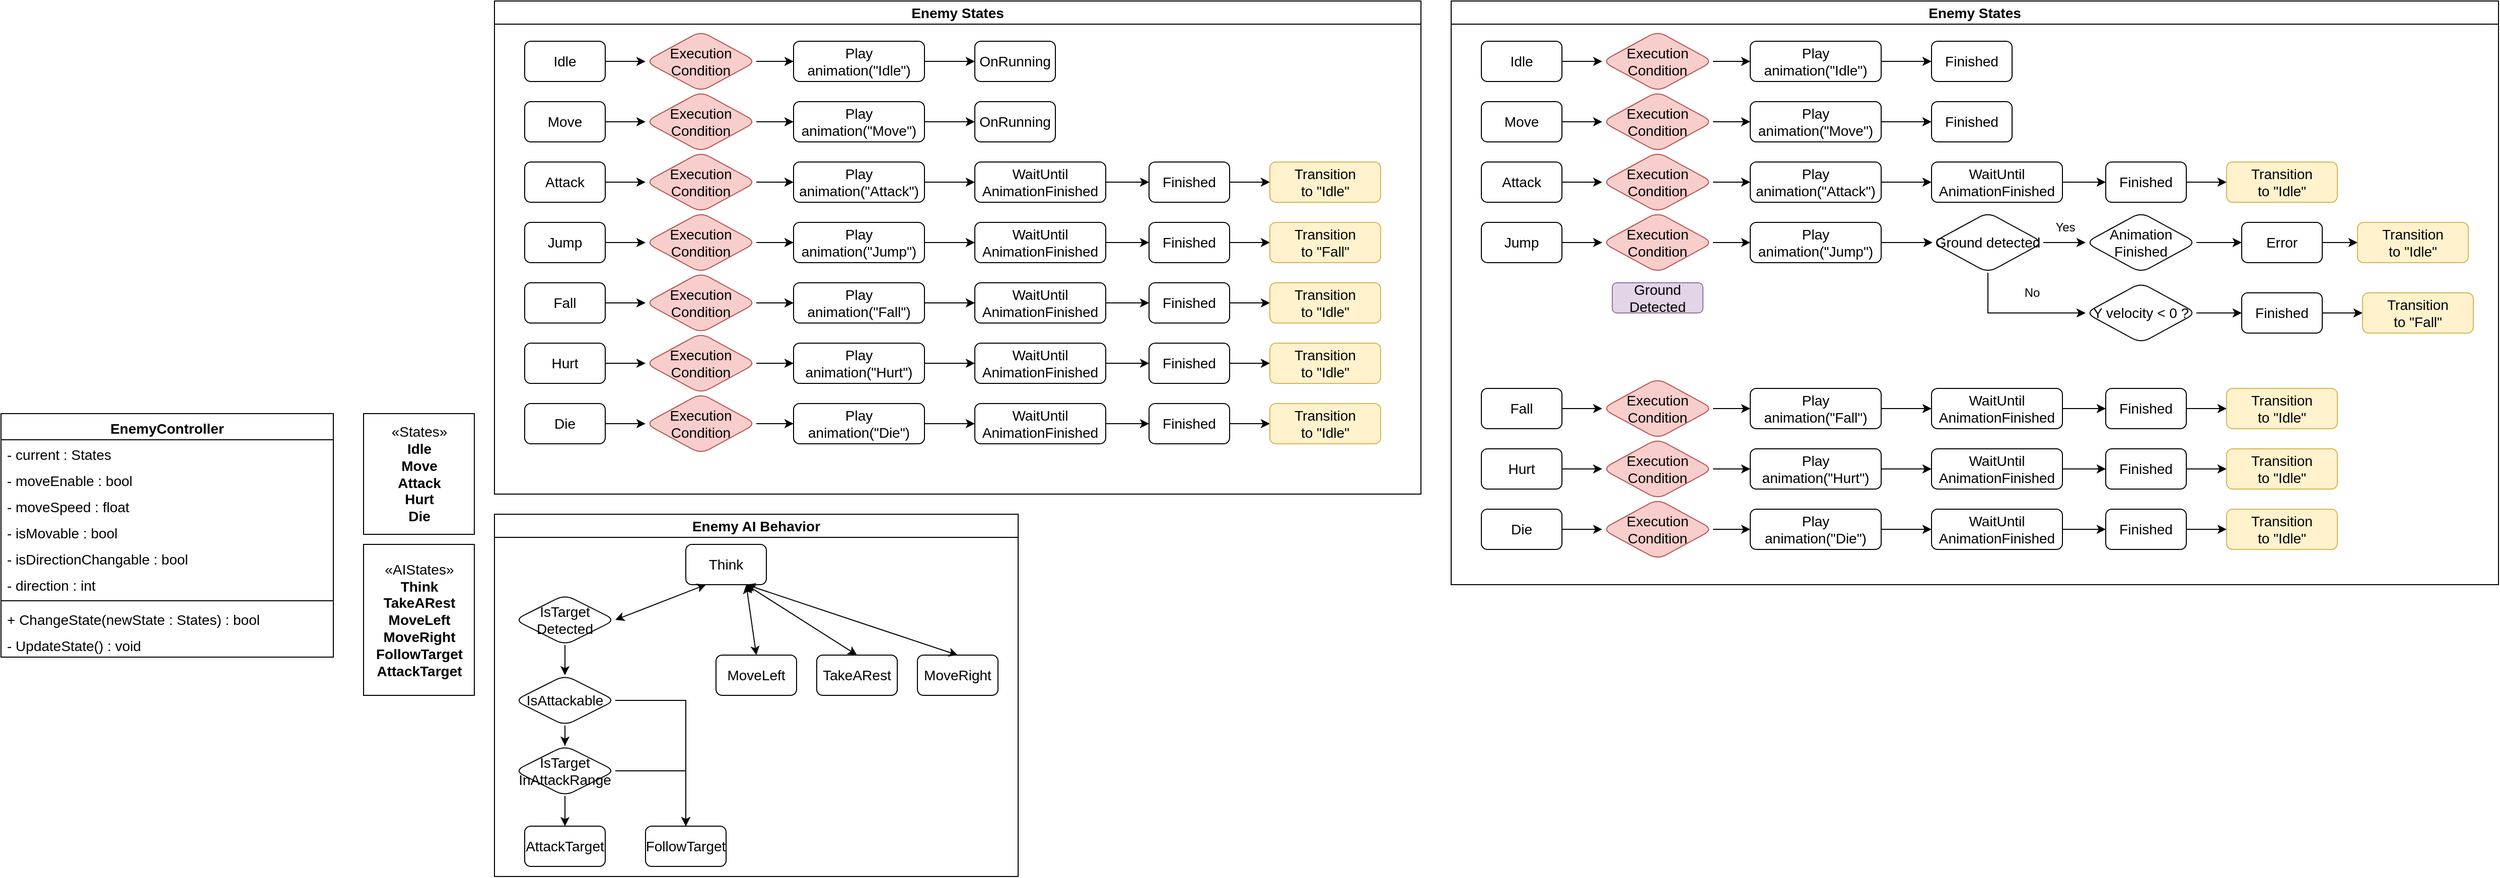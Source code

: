 <mxfile version="20.5.3" type="device"><diagram id="C5RBs43oDa-KdzZeNtuy" name="Page-1"><mxGraphModel dx="944" dy="1695" grid="1" gridSize="10" guides="1" tooltips="1" connect="1" arrows="1" fold="1" page="1" pageScale="1" pageWidth="827" pageHeight="1169" math="0" shadow="0"><root><mxCell id="WIyWlLk6GJQsqaUBKTNV-0"/><mxCell id="WIyWlLk6GJQsqaUBKTNV-1" parent="WIyWlLk6GJQsqaUBKTNV-0"/><mxCell id="wquMKtTBARpG2TPTERIB-0" value="EnemyController" style="swimlane;fontStyle=1;align=center;verticalAlign=top;childLayout=stackLayout;horizontal=1;startSize=26;horizontalStack=0;resizeParent=1;resizeParentMax=0;resizeLast=0;collapsible=1;marginBottom=0;fontSize=14;" parent="WIyWlLk6GJQsqaUBKTNV-1" vertex="1"><mxGeometry x="40" y="40" width="330" height="242" as="geometry"/></mxCell><mxCell id="wquMKtTBARpG2TPTERIB-1" value="- current : States" style="text;strokeColor=none;fillColor=none;align=left;verticalAlign=top;spacingLeft=4;spacingRight=4;overflow=hidden;rotatable=0;points=[[0,0.5],[1,0.5]];portConstraint=eastwest;fontSize=14;" parent="wquMKtTBARpG2TPTERIB-0" vertex="1"><mxGeometry y="26" width="330" height="26" as="geometry"/></mxCell><mxCell id="wquMKtTBARpG2TPTERIB-5" value="- moveEnable : bool" style="text;strokeColor=none;fillColor=none;align=left;verticalAlign=top;spacingLeft=4;spacingRight=4;overflow=hidden;rotatable=0;points=[[0,0.5],[1,0.5]];portConstraint=eastwest;fontSize=14;" parent="wquMKtTBARpG2TPTERIB-0" vertex="1"><mxGeometry y="52" width="330" height="26" as="geometry"/></mxCell><mxCell id="wquMKtTBARpG2TPTERIB-6" value="- moveSpeed : float" style="text;strokeColor=none;fillColor=none;align=left;verticalAlign=top;spacingLeft=4;spacingRight=4;overflow=hidden;rotatable=0;points=[[0,0.5],[1,0.5]];portConstraint=eastwest;fontSize=14;" parent="wquMKtTBARpG2TPTERIB-0" vertex="1"><mxGeometry y="78" width="330" height="26" as="geometry"/></mxCell><mxCell id="wquMKtTBARpG2TPTERIB-7" value="- isMovable : bool" style="text;strokeColor=none;fillColor=none;align=left;verticalAlign=top;spacingLeft=4;spacingRight=4;overflow=hidden;rotatable=0;points=[[0,0.5],[1,0.5]];portConstraint=eastwest;fontSize=14;" parent="wquMKtTBARpG2TPTERIB-0" vertex="1"><mxGeometry y="104" width="330" height="26" as="geometry"/></mxCell><mxCell id="wquMKtTBARpG2TPTERIB-8" value="- isDirectionChangable : bool" style="text;strokeColor=none;fillColor=none;align=left;verticalAlign=top;spacingLeft=4;spacingRight=4;overflow=hidden;rotatable=0;points=[[0,0.5],[1,0.5]];portConstraint=eastwest;fontSize=14;" parent="wquMKtTBARpG2TPTERIB-0" vertex="1"><mxGeometry y="130" width="330" height="26" as="geometry"/></mxCell><mxCell id="wquMKtTBARpG2TPTERIB-9" value="- direction : int" style="text;strokeColor=none;fillColor=none;align=left;verticalAlign=top;spacingLeft=4;spacingRight=4;overflow=hidden;rotatable=0;points=[[0,0.5],[1,0.5]];portConstraint=eastwest;fontSize=14;" parent="wquMKtTBARpG2TPTERIB-0" vertex="1"><mxGeometry y="156" width="330" height="26" as="geometry"/></mxCell><mxCell id="wquMKtTBARpG2TPTERIB-2" value="" style="line;strokeWidth=1;fillColor=none;align=left;verticalAlign=middle;spacingTop=-1;spacingLeft=3;spacingRight=3;rotatable=0;labelPosition=right;points=[];portConstraint=eastwest;strokeColor=inherit;fontSize=14;" parent="wquMKtTBARpG2TPTERIB-0" vertex="1"><mxGeometry y="182" width="330" height="8" as="geometry"/></mxCell><mxCell id="j9X4U-6pzWJNfHTz-5kG-0" value="+ ChangeState(newState : States) : bool" style="text;strokeColor=none;fillColor=none;align=left;verticalAlign=top;spacingLeft=4;spacingRight=4;overflow=hidden;rotatable=0;points=[[0,0.5],[1,0.5]];portConstraint=eastwest;fontSize=14;" vertex="1" parent="wquMKtTBARpG2TPTERIB-0"><mxGeometry y="190" width="330" height="26" as="geometry"/></mxCell><mxCell id="wquMKtTBARpG2TPTERIB-3" value="- UpdateState() : void" style="text;strokeColor=none;fillColor=none;align=left;verticalAlign=top;spacingLeft=4;spacingRight=4;overflow=hidden;rotatable=0;points=[[0,0.5],[1,0.5]];portConstraint=eastwest;fontSize=14;" parent="wquMKtTBARpG2TPTERIB-0" vertex="1"><mxGeometry y="216" width="330" height="26" as="geometry"/></mxCell><mxCell id="wquMKtTBARpG2TPTERIB-4" value="«States»&lt;br&gt;&lt;b&gt;Idle&lt;br&gt;Move&lt;br&gt;Attack&lt;br&gt;Hurt&lt;br&gt;Die&lt;br&gt;&lt;/b&gt;" style="html=1;fontSize=14;" parent="WIyWlLk6GJQsqaUBKTNV-1" vertex="1"><mxGeometry x="400" y="40" width="110" height="120" as="geometry"/></mxCell><mxCell id="wquMKtTBARpG2TPTERIB-10" value="«AIStates»&lt;br&gt;&lt;b&gt;Think&lt;br&gt;TakeARest&lt;br&gt;MoveLeft&lt;br&gt;MoveRight&lt;br&gt;FollowTarget&lt;br&gt;AttackTarget&lt;br&gt;&lt;/b&gt;" style="html=1;fontSize=14;" parent="WIyWlLk6GJQsqaUBKTNV-1" vertex="1"><mxGeometry x="400" y="170" width="110" height="150" as="geometry"/></mxCell><mxCell id="wquMKtTBARpG2TPTERIB-11" value="Think" style="rounded=1;whiteSpace=wrap;html=1;fontSize=14;" parent="WIyWlLk6GJQsqaUBKTNV-1" vertex="1"><mxGeometry x="720" y="170" width="80" height="40" as="geometry"/></mxCell><mxCell id="wquMKtTBARpG2TPTERIB-13" value="TakeARest" style="rounded=1;whiteSpace=wrap;html=1;fontSize=14;" parent="WIyWlLk6GJQsqaUBKTNV-1" vertex="1"><mxGeometry x="850" y="280" width="80" height="40" as="geometry"/></mxCell><mxCell id="wquMKtTBARpG2TPTERIB-16" value="MoveLeft" style="rounded=1;whiteSpace=wrap;html=1;fontSize=14;" parent="WIyWlLk6GJQsqaUBKTNV-1" vertex="1"><mxGeometry x="750" y="280" width="80" height="40" as="geometry"/></mxCell><mxCell id="wquMKtTBARpG2TPTERIB-17" value="MoveRight" style="rounded=1;whiteSpace=wrap;html=1;fontSize=14;" parent="WIyWlLk6GJQsqaUBKTNV-1" vertex="1"><mxGeometry x="950" y="280" width="80" height="40" as="geometry"/></mxCell><mxCell id="wquMKtTBARpG2TPTERIB-18" value="" style="endArrow=classic;html=1;rounded=0;fontSize=14;entryX=0.5;entryY=0;entryDx=0;entryDy=0;exitX=0.75;exitY=1;exitDx=0;exitDy=0;startArrow=classic;startFill=1;" parent="WIyWlLk6GJQsqaUBKTNV-1" source="wquMKtTBARpG2TPTERIB-11" target="wquMKtTBARpG2TPTERIB-16" edge="1"><mxGeometry width="50" height="50" relative="1" as="geometry"><mxPoint x="540" y="310" as="sourcePoint"/><mxPoint x="590" y="260" as="targetPoint"/></mxGeometry></mxCell><mxCell id="wquMKtTBARpG2TPTERIB-20" value="" style="endArrow=classic;html=1;rounded=0;fontSize=14;entryX=0.5;entryY=0;entryDx=0;entryDy=0;exitX=0.75;exitY=1;exitDx=0;exitDy=0;startArrow=classic;startFill=1;" parent="WIyWlLk6GJQsqaUBKTNV-1" source="wquMKtTBARpG2TPTERIB-11" target="wquMKtTBARpG2TPTERIB-13" edge="1"><mxGeometry width="50" height="50" relative="1" as="geometry"><mxPoint x="750" y="220" as="sourcePoint"/><mxPoint x="670" y="260" as="targetPoint"/></mxGeometry></mxCell><mxCell id="wquMKtTBARpG2TPTERIB-21" value="" style="endArrow=classic;html=1;rounded=0;fontSize=14;entryX=0.5;entryY=0;entryDx=0;entryDy=0;exitX=0.75;exitY=1;exitDx=0;exitDy=0;startArrow=classic;startFill=1;" parent="WIyWlLk6GJQsqaUBKTNV-1" source="wquMKtTBARpG2TPTERIB-11" target="wquMKtTBARpG2TPTERIB-17" edge="1"><mxGeometry width="50" height="50" relative="1" as="geometry"><mxPoint x="770" y="220" as="sourcePoint"/><mxPoint x="770" y="260" as="targetPoint"/></mxGeometry></mxCell><mxCell id="wquMKtTBARpG2TPTERIB-22" value="FollowTarget" style="rounded=1;whiteSpace=wrap;html=1;fontSize=14;" parent="WIyWlLk6GJQsqaUBKTNV-1" vertex="1"><mxGeometry x="680" y="450" width="80" height="40" as="geometry"/></mxCell><mxCell id="wquMKtTBARpG2TPTERIB-38" style="edgeStyle=orthogonalEdgeStyle;rounded=0;orthogonalLoop=1;jettySize=auto;html=1;entryX=0.5;entryY=0;entryDx=0;entryDy=0;fontSize=14;startArrow=none;startFill=0;" parent="WIyWlLk6GJQsqaUBKTNV-1" source="wquMKtTBARpG2TPTERIB-29" target="wquMKtTBARpG2TPTERIB-33" edge="1"><mxGeometry relative="1" as="geometry"/></mxCell><mxCell id="wquMKtTBARpG2TPTERIB-32" value="" style="endArrow=classic;html=1;rounded=0;fontSize=14;exitX=0.25;exitY=1;exitDx=0;exitDy=0;startArrow=classic;startFill=1;entryX=1;entryY=0.5;entryDx=0;entryDy=0;" parent="WIyWlLk6GJQsqaUBKTNV-1" source="wquMKtTBARpG2TPTERIB-11" target="j9X4U-6pzWJNfHTz-5kG-5" edge="1"><mxGeometry width="50" height="50" relative="1" as="geometry"><mxPoint x="780" y="280" as="sourcePoint"/><mxPoint x="680" y="230" as="targetPoint"/></mxGeometry></mxCell><mxCell id="wquMKtTBARpG2TPTERIB-35" value="" style="edgeStyle=orthogonalEdgeStyle;rounded=0;orthogonalLoop=1;jettySize=auto;html=1;fontSize=14;startArrow=none;startFill=0;" parent="WIyWlLk6GJQsqaUBKTNV-1" source="wquMKtTBARpG2TPTERIB-33" target="wquMKtTBARpG2TPTERIB-34" edge="1"><mxGeometry relative="1" as="geometry"/></mxCell><mxCell id="wquMKtTBARpG2TPTERIB-42" style="edgeStyle=orthogonalEdgeStyle;rounded=0;orthogonalLoop=1;jettySize=auto;html=1;entryX=0.5;entryY=0;entryDx=0;entryDy=0;fontSize=14;startArrow=none;startFill=0;" parent="WIyWlLk6GJQsqaUBKTNV-1" source="wquMKtTBARpG2TPTERIB-33" target="wquMKtTBARpG2TPTERIB-22" edge="1"><mxGeometry relative="1" as="geometry"><mxPoint x="670" y="395.0" as="targetPoint"/><Array as="points"><mxPoint x="720" y="395"/></Array></mxGeometry></mxCell><mxCell id="wquMKtTBARpG2TPTERIB-33" value="IsTarget&lt;br&gt;InAttackRange" style="rhombus;whiteSpace=wrap;html=1;fontSize=14;rounded=1;" parent="WIyWlLk6GJQsqaUBKTNV-1" vertex="1"><mxGeometry x="550" y="370" width="100" height="50" as="geometry"/></mxCell><mxCell id="wquMKtTBARpG2TPTERIB-34" value="AttackTarget" style="rounded=1;whiteSpace=wrap;html=1;fontSize=14;" parent="WIyWlLk6GJQsqaUBKTNV-1" vertex="1"><mxGeometry x="560" y="450" width="80" height="40" as="geometry"/></mxCell><mxCell id="wquMKtTBARpG2TPTERIB-43" value="Enemy AI Behavior" style="swimlane;whiteSpace=wrap;html=1;fontSize=14;" parent="WIyWlLk6GJQsqaUBKTNV-1" vertex="1"><mxGeometry x="530" y="140" width="520" height="360" as="geometry"/></mxCell><mxCell id="j9X4U-6pzWJNfHTz-5kG-6" style="edgeStyle=orthogonalEdgeStyle;rounded=0;orthogonalLoop=1;jettySize=auto;html=1;entryX=0.5;entryY=0;entryDx=0;entryDy=0;" edge="1" parent="wquMKtTBARpG2TPTERIB-43" source="j9X4U-6pzWJNfHTz-5kG-5" target="wquMKtTBARpG2TPTERIB-29"><mxGeometry relative="1" as="geometry"/></mxCell><mxCell id="j9X4U-6pzWJNfHTz-5kG-5" value="IsTarget&lt;br&gt;Detected" style="rhombus;whiteSpace=wrap;html=1;fontSize=14;rounded=1;" vertex="1" parent="wquMKtTBARpG2TPTERIB-43"><mxGeometry x="20" y="80" width="100" height="50" as="geometry"/></mxCell><mxCell id="wquMKtTBARpG2TPTERIB-29" value="IsAttackable" style="rhombus;whiteSpace=wrap;html=1;fontSize=14;rounded=1;" parent="wquMKtTBARpG2TPTERIB-43" vertex="1"><mxGeometry x="20" y="160" width="100" height="50" as="geometry"/></mxCell><mxCell id="wquMKtTBARpG2TPTERIB-45" value="Enemy States" style="swimlane;whiteSpace=wrap;html=1;fontSize=14;" parent="WIyWlLk6GJQsqaUBKTNV-1" vertex="1"><mxGeometry x="530" y="-370" width="920" height="490" as="geometry"/></mxCell><mxCell id="wquMKtTBARpG2TPTERIB-76" style="edgeStyle=orthogonalEdgeStyle;rounded=0;orthogonalLoop=1;jettySize=auto;html=1;entryX=0;entryY=0.5;entryDx=0;entryDy=0;fontSize=14;startArrow=none;startFill=0;" parent="wquMKtTBARpG2TPTERIB-45" source="wquMKtTBARpG2TPTERIB-46" target="wquMKtTBARpG2TPTERIB-74" edge="1"><mxGeometry relative="1" as="geometry"/></mxCell><mxCell id="wquMKtTBARpG2TPTERIB-46" value="Idle" style="rounded=1;whiteSpace=wrap;html=1;fontSize=14;" parent="wquMKtTBARpG2TPTERIB-45" vertex="1"><mxGeometry x="30" y="40" width="80" height="40" as="geometry"/></mxCell><mxCell id="wquMKtTBARpG2TPTERIB-52" style="edgeStyle=orthogonalEdgeStyle;rounded=0;orthogonalLoop=1;jettySize=auto;html=1;entryX=0;entryY=0.5;entryDx=0;entryDy=0;fontSize=14;startArrow=none;startFill=0;" parent="wquMKtTBARpG2TPTERIB-45" source="wquMKtTBARpG2TPTERIB-49" target="wquMKtTBARpG2TPTERIB-51" edge="1"><mxGeometry relative="1" as="geometry"/></mxCell><mxCell id="wquMKtTBARpG2TPTERIB-49" value="Play animation(&quot;Idle&quot;)" style="rounded=1;whiteSpace=wrap;html=1;fontSize=14;" parent="wquMKtTBARpG2TPTERIB-45" vertex="1"><mxGeometry x="297" y="40" width="130" height="40" as="geometry"/></mxCell><mxCell id="wquMKtTBARpG2TPTERIB-51" value="OnRunning" style="rounded=1;whiteSpace=wrap;html=1;fontSize=14;" parent="wquMKtTBARpG2TPTERIB-45" vertex="1"><mxGeometry x="477" y="40" width="80" height="40" as="geometry"/></mxCell><mxCell id="wquMKtTBARpG2TPTERIB-77" style="edgeStyle=orthogonalEdgeStyle;rounded=0;orthogonalLoop=1;jettySize=auto;html=1;entryX=0;entryY=0.5;entryDx=0;entryDy=0;fontSize=14;startArrow=none;startFill=0;" parent="wquMKtTBARpG2TPTERIB-45" source="wquMKtTBARpG2TPTERIB-53" target="wquMKtTBARpG2TPTERIB-75" edge="1"><mxGeometry relative="1" as="geometry"/></mxCell><mxCell id="wquMKtTBARpG2TPTERIB-53" value="Move" style="rounded=1;whiteSpace=wrap;html=1;fontSize=14;" parent="wquMKtTBARpG2TPTERIB-45" vertex="1"><mxGeometry x="30" y="100" width="80" height="40" as="geometry"/></mxCell><mxCell id="wquMKtTBARpG2TPTERIB-57" style="edgeStyle=orthogonalEdgeStyle;rounded=0;orthogonalLoop=1;jettySize=auto;html=1;entryX=0;entryY=0.5;entryDx=0;entryDy=0;fontSize=14;startArrow=none;startFill=0;" parent="wquMKtTBARpG2TPTERIB-45" source="wquMKtTBARpG2TPTERIB-54" target="wquMKtTBARpG2TPTERIB-55" edge="1"><mxGeometry relative="1" as="geometry"/></mxCell><mxCell id="wquMKtTBARpG2TPTERIB-54" value="Play animation(&quot;Move&quot;)" style="rounded=1;whiteSpace=wrap;html=1;fontSize=14;" parent="wquMKtTBARpG2TPTERIB-45" vertex="1"><mxGeometry x="297" y="100" width="130" height="40" as="geometry"/></mxCell><mxCell id="wquMKtTBARpG2TPTERIB-55" value="OnRunning" style="rounded=1;whiteSpace=wrap;html=1;fontSize=14;" parent="wquMKtTBARpG2TPTERIB-45" vertex="1"><mxGeometry x="477" y="100" width="80" height="40" as="geometry"/></mxCell><mxCell id="wquMKtTBARpG2TPTERIB-72" value="" style="edgeStyle=orthogonalEdgeStyle;rounded=0;orthogonalLoop=1;jettySize=auto;html=1;fontSize=14;startArrow=none;startFill=0;" parent="wquMKtTBARpG2TPTERIB-45" source="wquMKtTBARpG2TPTERIB-58" target="wquMKtTBARpG2TPTERIB-71" edge="1"><mxGeometry relative="1" as="geometry"/></mxCell><mxCell id="wquMKtTBARpG2TPTERIB-58" value="Attack" style="rounded=1;whiteSpace=wrap;html=1;fontSize=14;" parent="wquMKtTBARpG2TPTERIB-45" vertex="1"><mxGeometry x="30" y="160" width="80" height="40" as="geometry"/></mxCell><mxCell id="wquMKtTBARpG2TPTERIB-63" style="edgeStyle=orthogonalEdgeStyle;rounded=0;orthogonalLoop=1;jettySize=auto;html=1;entryX=0;entryY=0.5;entryDx=0;entryDy=0;fontSize=14;startArrow=none;startFill=0;" parent="wquMKtTBARpG2TPTERIB-45" source="wquMKtTBARpG2TPTERIB-59" target="wquMKtTBARpG2TPTERIB-62" edge="1"><mxGeometry relative="1" as="geometry"/></mxCell><mxCell id="wquMKtTBARpG2TPTERIB-59" value="Play animation(&quot;Attack&quot;)" style="rounded=1;whiteSpace=wrap;html=1;fontSize=14;" parent="wquMKtTBARpG2TPTERIB-45" vertex="1"><mxGeometry x="297" y="160" width="130" height="40" as="geometry"/></mxCell><mxCell id="wquMKtTBARpG2TPTERIB-66" style="edgeStyle=orthogonalEdgeStyle;rounded=0;orthogonalLoop=1;jettySize=auto;html=1;entryX=0;entryY=0.5;entryDx=0;entryDy=0;fontSize=14;startArrow=none;startFill=0;" parent="wquMKtTBARpG2TPTERIB-45" source="wquMKtTBARpG2TPTERIB-62" target="wquMKtTBARpG2TPTERIB-65" edge="1"><mxGeometry relative="1" as="geometry"/></mxCell><mxCell id="wquMKtTBARpG2TPTERIB-62" value="WaitUntil&lt;br&gt;AnimationFinished" style="rounded=1;whiteSpace=wrap;html=1;fontSize=14;" parent="wquMKtTBARpG2TPTERIB-45" vertex="1"><mxGeometry x="477" y="160" width="130" height="40" as="geometry"/></mxCell><mxCell id="wquMKtTBARpG2TPTERIB-68" style="edgeStyle=orthogonalEdgeStyle;rounded=0;orthogonalLoop=1;jettySize=auto;html=1;entryX=0;entryY=0.5;entryDx=0;entryDy=0;fontSize=14;startArrow=none;startFill=0;" parent="wquMKtTBARpG2TPTERIB-45" source="wquMKtTBARpG2TPTERIB-65" target="wquMKtTBARpG2TPTERIB-67" edge="1"><mxGeometry relative="1" as="geometry"/></mxCell><mxCell id="wquMKtTBARpG2TPTERIB-65" value="Finished" style="rounded=1;whiteSpace=wrap;html=1;fontSize=14;" parent="wquMKtTBARpG2TPTERIB-45" vertex="1"><mxGeometry x="650" y="160" width="80" height="40" as="geometry"/></mxCell><mxCell id="wquMKtTBARpG2TPTERIB-67" value="Transition&lt;br&gt;to &quot;Idle&quot;" style="rounded=1;whiteSpace=wrap;html=1;fontSize=14;fillColor=#fff2cc;strokeColor=#d6b656;" parent="wquMKtTBARpG2TPTERIB-45" vertex="1"><mxGeometry x="770" y="160" width="110" height="40" as="geometry"/></mxCell><mxCell id="wquMKtTBARpG2TPTERIB-73" style="edgeStyle=orthogonalEdgeStyle;rounded=0;orthogonalLoop=1;jettySize=auto;html=1;entryX=0;entryY=0.5;entryDx=0;entryDy=0;fontSize=14;startArrow=none;startFill=0;" parent="wquMKtTBARpG2TPTERIB-45" source="wquMKtTBARpG2TPTERIB-71" target="wquMKtTBARpG2TPTERIB-59" edge="1"><mxGeometry relative="1" as="geometry"/></mxCell><mxCell id="wquMKtTBARpG2TPTERIB-71" value="Execution&lt;br&gt;Condition" style="rhombus;whiteSpace=wrap;html=1;fontSize=14;rounded=1;fillColor=#f8cecc;strokeColor=#b85450;" parent="wquMKtTBARpG2TPTERIB-45" vertex="1"><mxGeometry x="150" y="150" width="110" height="60" as="geometry"/></mxCell><mxCell id="wquMKtTBARpG2TPTERIB-78" style="edgeStyle=orthogonalEdgeStyle;rounded=0;orthogonalLoop=1;jettySize=auto;html=1;entryX=0;entryY=0.5;entryDx=0;entryDy=0;fontSize=14;startArrow=none;startFill=0;" parent="wquMKtTBARpG2TPTERIB-45" source="wquMKtTBARpG2TPTERIB-74" target="wquMKtTBARpG2TPTERIB-49" edge="1"><mxGeometry relative="1" as="geometry"/></mxCell><mxCell id="wquMKtTBARpG2TPTERIB-74" value="Execution&lt;br&gt;Condition" style="rhombus;whiteSpace=wrap;html=1;fontSize=14;rounded=1;fillColor=#f8cecc;strokeColor=#b85450;" parent="wquMKtTBARpG2TPTERIB-45" vertex="1"><mxGeometry x="150" y="30" width="110" height="60" as="geometry"/></mxCell><mxCell id="wquMKtTBARpG2TPTERIB-79" style="edgeStyle=orthogonalEdgeStyle;rounded=0;orthogonalLoop=1;jettySize=auto;html=1;entryX=0;entryY=0.5;entryDx=0;entryDy=0;fontSize=14;startArrow=none;startFill=0;" parent="wquMKtTBARpG2TPTERIB-45" source="wquMKtTBARpG2TPTERIB-75" target="wquMKtTBARpG2TPTERIB-54" edge="1"><mxGeometry relative="1" as="geometry"/></mxCell><mxCell id="wquMKtTBARpG2TPTERIB-75" value="Execution&lt;br&gt;Condition" style="rhombus;whiteSpace=wrap;html=1;fontSize=14;rounded=1;fillColor=#f8cecc;strokeColor=#b85450;" parent="wquMKtTBARpG2TPTERIB-45" vertex="1"><mxGeometry x="150" y="90" width="110" height="60" as="geometry"/></mxCell><mxCell id="wquMKtTBARpG2TPTERIB-81" value="" style="edgeStyle=orthogonalEdgeStyle;rounded=0;orthogonalLoop=1;jettySize=auto;html=1;fontSize=14;startArrow=none;startFill=0;" parent="wquMKtTBARpG2TPTERIB-45" source="wquMKtTBARpG2TPTERIB-82" target="wquMKtTBARpG2TPTERIB-91" edge="1"><mxGeometry relative="1" as="geometry"/></mxCell><mxCell id="wquMKtTBARpG2TPTERIB-82" value="Hurt" style="rounded=1;whiteSpace=wrap;html=1;fontSize=14;" parent="wquMKtTBARpG2TPTERIB-45" vertex="1"><mxGeometry x="30" y="340" width="80" height="40" as="geometry"/></mxCell><mxCell id="wquMKtTBARpG2TPTERIB-83" style="edgeStyle=orthogonalEdgeStyle;rounded=0;orthogonalLoop=1;jettySize=auto;html=1;entryX=0;entryY=0.5;entryDx=0;entryDy=0;fontSize=14;startArrow=none;startFill=0;" parent="wquMKtTBARpG2TPTERIB-45" source="wquMKtTBARpG2TPTERIB-84" target="wquMKtTBARpG2TPTERIB-86" edge="1"><mxGeometry relative="1" as="geometry"/></mxCell><mxCell id="wquMKtTBARpG2TPTERIB-84" value="Play animation(&quot;Hurt&quot;)" style="rounded=1;whiteSpace=wrap;html=1;fontSize=14;" parent="wquMKtTBARpG2TPTERIB-45" vertex="1"><mxGeometry x="297" y="340" width="130" height="40" as="geometry"/></mxCell><mxCell id="wquMKtTBARpG2TPTERIB-85" style="edgeStyle=orthogonalEdgeStyle;rounded=0;orthogonalLoop=1;jettySize=auto;html=1;entryX=0;entryY=0.5;entryDx=0;entryDy=0;fontSize=14;startArrow=none;startFill=0;" parent="wquMKtTBARpG2TPTERIB-45" source="wquMKtTBARpG2TPTERIB-86" target="wquMKtTBARpG2TPTERIB-88" edge="1"><mxGeometry relative="1" as="geometry"/></mxCell><mxCell id="wquMKtTBARpG2TPTERIB-86" value="WaitUntil&lt;br&gt;AnimationFinished" style="rounded=1;whiteSpace=wrap;html=1;fontSize=14;" parent="wquMKtTBARpG2TPTERIB-45" vertex="1"><mxGeometry x="477" y="340" width="130" height="40" as="geometry"/></mxCell><mxCell id="wquMKtTBARpG2TPTERIB-87" style="edgeStyle=orthogonalEdgeStyle;rounded=0;orthogonalLoop=1;jettySize=auto;html=1;entryX=0;entryY=0.5;entryDx=0;entryDy=0;fontSize=14;startArrow=none;startFill=0;" parent="wquMKtTBARpG2TPTERIB-45" source="wquMKtTBARpG2TPTERIB-88" target="wquMKtTBARpG2TPTERIB-89" edge="1"><mxGeometry relative="1" as="geometry"/></mxCell><mxCell id="wquMKtTBARpG2TPTERIB-88" value="Finished" style="rounded=1;whiteSpace=wrap;html=1;fontSize=14;" parent="wquMKtTBARpG2TPTERIB-45" vertex="1"><mxGeometry x="650" y="340" width="80" height="40" as="geometry"/></mxCell><mxCell id="wquMKtTBARpG2TPTERIB-89" value="Transition&lt;br&gt;to &quot;Idle&quot;" style="rounded=1;whiteSpace=wrap;html=1;fontSize=14;fillColor=#fff2cc;strokeColor=#d6b656;" parent="wquMKtTBARpG2TPTERIB-45" vertex="1"><mxGeometry x="770" y="340" width="110" height="40" as="geometry"/></mxCell><mxCell id="wquMKtTBARpG2TPTERIB-90" style="edgeStyle=orthogonalEdgeStyle;rounded=0;orthogonalLoop=1;jettySize=auto;html=1;entryX=0;entryY=0.5;entryDx=0;entryDy=0;fontSize=14;startArrow=none;startFill=0;" parent="wquMKtTBARpG2TPTERIB-45" source="wquMKtTBARpG2TPTERIB-91" target="wquMKtTBARpG2TPTERIB-84" edge="1"><mxGeometry relative="1" as="geometry"/></mxCell><mxCell id="wquMKtTBARpG2TPTERIB-91" value="Execution&lt;br&gt;Condition" style="rhombus;whiteSpace=wrap;html=1;fontSize=14;rounded=1;fillColor=#f8cecc;strokeColor=#b85450;" parent="wquMKtTBARpG2TPTERIB-45" vertex="1"><mxGeometry x="150" y="330" width="110" height="60" as="geometry"/></mxCell><mxCell id="wquMKtTBARpG2TPTERIB-92" value="" style="edgeStyle=orthogonalEdgeStyle;rounded=0;orthogonalLoop=1;jettySize=auto;html=1;fontSize=14;startArrow=none;startFill=0;" parent="wquMKtTBARpG2TPTERIB-45" source="wquMKtTBARpG2TPTERIB-93" target="wquMKtTBARpG2TPTERIB-102" edge="1"><mxGeometry relative="1" as="geometry"/></mxCell><mxCell id="wquMKtTBARpG2TPTERIB-93" value="Die" style="rounded=1;whiteSpace=wrap;html=1;fontSize=14;" parent="wquMKtTBARpG2TPTERIB-45" vertex="1"><mxGeometry x="30" y="400" width="80" height="40" as="geometry"/></mxCell><mxCell id="wquMKtTBARpG2TPTERIB-94" style="edgeStyle=orthogonalEdgeStyle;rounded=0;orthogonalLoop=1;jettySize=auto;html=1;entryX=0;entryY=0.5;entryDx=0;entryDy=0;fontSize=14;startArrow=none;startFill=0;" parent="wquMKtTBARpG2TPTERIB-45" source="wquMKtTBARpG2TPTERIB-95" target="wquMKtTBARpG2TPTERIB-97" edge="1"><mxGeometry relative="1" as="geometry"/></mxCell><mxCell id="wquMKtTBARpG2TPTERIB-95" value="Play animation(&quot;Die&quot;)" style="rounded=1;whiteSpace=wrap;html=1;fontSize=14;" parent="wquMKtTBARpG2TPTERIB-45" vertex="1"><mxGeometry x="297" y="400" width="130" height="40" as="geometry"/></mxCell><mxCell id="wquMKtTBARpG2TPTERIB-96" style="edgeStyle=orthogonalEdgeStyle;rounded=0;orthogonalLoop=1;jettySize=auto;html=1;entryX=0;entryY=0.5;entryDx=0;entryDy=0;fontSize=14;startArrow=none;startFill=0;" parent="wquMKtTBARpG2TPTERIB-45" source="wquMKtTBARpG2TPTERIB-97" target="wquMKtTBARpG2TPTERIB-99" edge="1"><mxGeometry relative="1" as="geometry"/></mxCell><mxCell id="wquMKtTBARpG2TPTERIB-97" value="WaitUntil&lt;br&gt;AnimationFinished" style="rounded=1;whiteSpace=wrap;html=1;fontSize=14;" parent="wquMKtTBARpG2TPTERIB-45" vertex="1"><mxGeometry x="477" y="400" width="130" height="40" as="geometry"/></mxCell><mxCell id="wquMKtTBARpG2TPTERIB-98" style="edgeStyle=orthogonalEdgeStyle;rounded=0;orthogonalLoop=1;jettySize=auto;html=1;entryX=0;entryY=0.5;entryDx=0;entryDy=0;fontSize=14;startArrow=none;startFill=0;" parent="wquMKtTBARpG2TPTERIB-45" source="wquMKtTBARpG2TPTERIB-99" target="wquMKtTBARpG2TPTERIB-100" edge="1"><mxGeometry relative="1" as="geometry"/></mxCell><mxCell id="wquMKtTBARpG2TPTERIB-99" value="Finished" style="rounded=1;whiteSpace=wrap;html=1;fontSize=14;" parent="wquMKtTBARpG2TPTERIB-45" vertex="1"><mxGeometry x="650" y="400" width="80" height="40" as="geometry"/></mxCell><mxCell id="wquMKtTBARpG2TPTERIB-100" value="Transition&lt;br&gt;to &quot;Idle&quot;" style="rounded=1;whiteSpace=wrap;html=1;fontSize=14;fillColor=#fff2cc;strokeColor=#d6b656;" parent="wquMKtTBARpG2TPTERIB-45" vertex="1"><mxGeometry x="770" y="400" width="110" height="40" as="geometry"/></mxCell><mxCell id="wquMKtTBARpG2TPTERIB-101" style="edgeStyle=orthogonalEdgeStyle;rounded=0;orthogonalLoop=1;jettySize=auto;html=1;entryX=0;entryY=0.5;entryDx=0;entryDy=0;fontSize=14;startArrow=none;startFill=0;" parent="wquMKtTBARpG2TPTERIB-45" source="wquMKtTBARpG2TPTERIB-102" target="wquMKtTBARpG2TPTERIB-95" edge="1"><mxGeometry relative="1" as="geometry"/></mxCell><mxCell id="wquMKtTBARpG2TPTERIB-102" value="Execution&lt;br&gt;Condition" style="rhombus;whiteSpace=wrap;html=1;fontSize=14;rounded=1;fillColor=#f8cecc;strokeColor=#b85450;" parent="wquMKtTBARpG2TPTERIB-45" vertex="1"><mxGeometry x="150" y="390" width="110" height="60" as="geometry"/></mxCell><mxCell id="wquMKtTBARpG2TPTERIB-103" value="" style="edgeStyle=orthogonalEdgeStyle;rounded=0;orthogonalLoop=1;jettySize=auto;html=1;fontSize=14;startArrow=none;startFill=0;" parent="wquMKtTBARpG2TPTERIB-45" source="wquMKtTBARpG2TPTERIB-104" target="wquMKtTBARpG2TPTERIB-113" edge="1"><mxGeometry relative="1" as="geometry"/></mxCell><mxCell id="wquMKtTBARpG2TPTERIB-104" value="Jump" style="rounded=1;whiteSpace=wrap;html=1;fontSize=14;" parent="wquMKtTBARpG2TPTERIB-45" vertex="1"><mxGeometry x="30" y="220" width="80" height="40" as="geometry"/></mxCell><mxCell id="wquMKtTBARpG2TPTERIB-105" style="edgeStyle=orthogonalEdgeStyle;rounded=0;orthogonalLoop=1;jettySize=auto;html=1;entryX=0;entryY=0.5;entryDx=0;entryDy=0;fontSize=14;startArrow=none;startFill=0;" parent="wquMKtTBARpG2TPTERIB-45" source="wquMKtTBARpG2TPTERIB-106" target="wquMKtTBARpG2TPTERIB-108" edge="1"><mxGeometry relative="1" as="geometry"/></mxCell><mxCell id="wquMKtTBARpG2TPTERIB-106" value="Play animation(&quot;Jump&quot;)" style="rounded=1;whiteSpace=wrap;html=1;fontSize=14;" parent="wquMKtTBARpG2TPTERIB-45" vertex="1"><mxGeometry x="297" y="220" width="130" height="40" as="geometry"/></mxCell><mxCell id="wquMKtTBARpG2TPTERIB-107" style="edgeStyle=orthogonalEdgeStyle;rounded=0;orthogonalLoop=1;jettySize=auto;html=1;entryX=0;entryY=0.5;entryDx=0;entryDy=0;fontSize=14;startArrow=none;startFill=0;" parent="wquMKtTBARpG2TPTERIB-45" source="wquMKtTBARpG2TPTERIB-108" target="wquMKtTBARpG2TPTERIB-110" edge="1"><mxGeometry relative="1" as="geometry"/></mxCell><mxCell id="wquMKtTBARpG2TPTERIB-108" value="WaitUntil&lt;br&gt;AnimationFinished" style="rounded=1;whiteSpace=wrap;html=1;fontSize=14;" parent="wquMKtTBARpG2TPTERIB-45" vertex="1"><mxGeometry x="477" y="220" width="130" height="40" as="geometry"/></mxCell><mxCell id="wquMKtTBARpG2TPTERIB-109" style="edgeStyle=orthogonalEdgeStyle;rounded=0;orthogonalLoop=1;jettySize=auto;html=1;entryX=0;entryY=0.5;entryDx=0;entryDy=0;fontSize=14;startArrow=none;startFill=0;" parent="wquMKtTBARpG2TPTERIB-45" source="wquMKtTBARpG2TPTERIB-110" target="wquMKtTBARpG2TPTERIB-111" edge="1"><mxGeometry relative="1" as="geometry"/></mxCell><mxCell id="wquMKtTBARpG2TPTERIB-110" value="Finished" style="rounded=1;whiteSpace=wrap;html=1;fontSize=14;" parent="wquMKtTBARpG2TPTERIB-45" vertex="1"><mxGeometry x="650" y="220" width="80" height="40" as="geometry"/></mxCell><mxCell id="wquMKtTBARpG2TPTERIB-111" value="Transition&lt;br&gt;to &quot;Fall&quot;" style="rounded=1;whiteSpace=wrap;html=1;fontSize=14;fillColor=#fff2cc;strokeColor=#d6b656;" parent="wquMKtTBARpG2TPTERIB-45" vertex="1"><mxGeometry x="770" y="220" width="110" height="40" as="geometry"/></mxCell><mxCell id="wquMKtTBARpG2TPTERIB-112" style="edgeStyle=orthogonalEdgeStyle;rounded=0;orthogonalLoop=1;jettySize=auto;html=1;entryX=0;entryY=0.5;entryDx=0;entryDy=0;fontSize=14;startArrow=none;startFill=0;" parent="wquMKtTBARpG2TPTERIB-45" source="wquMKtTBARpG2TPTERIB-113" target="wquMKtTBARpG2TPTERIB-106" edge="1"><mxGeometry relative="1" as="geometry"/></mxCell><mxCell id="wquMKtTBARpG2TPTERIB-113" value="Execution&lt;br&gt;Condition" style="rhombus;whiteSpace=wrap;html=1;fontSize=14;rounded=1;fillColor=#f8cecc;strokeColor=#b85450;" parent="wquMKtTBARpG2TPTERIB-45" vertex="1"><mxGeometry x="150" y="210" width="110" height="60" as="geometry"/></mxCell><mxCell id="wquMKtTBARpG2TPTERIB-114" value="" style="edgeStyle=orthogonalEdgeStyle;rounded=0;orthogonalLoop=1;jettySize=auto;html=1;fontSize=14;startArrow=none;startFill=0;" parent="wquMKtTBARpG2TPTERIB-45" source="wquMKtTBARpG2TPTERIB-115" target="wquMKtTBARpG2TPTERIB-124" edge="1"><mxGeometry relative="1" as="geometry"/></mxCell><mxCell id="wquMKtTBARpG2TPTERIB-115" value="Fall" style="rounded=1;whiteSpace=wrap;html=1;fontSize=14;" parent="wquMKtTBARpG2TPTERIB-45" vertex="1"><mxGeometry x="30" y="280" width="80" height="40" as="geometry"/></mxCell><mxCell id="wquMKtTBARpG2TPTERIB-116" style="edgeStyle=orthogonalEdgeStyle;rounded=0;orthogonalLoop=1;jettySize=auto;html=1;entryX=0;entryY=0.5;entryDx=0;entryDy=0;fontSize=14;startArrow=none;startFill=0;" parent="wquMKtTBARpG2TPTERIB-45" source="wquMKtTBARpG2TPTERIB-117" target="wquMKtTBARpG2TPTERIB-119" edge="1"><mxGeometry relative="1" as="geometry"/></mxCell><mxCell id="wquMKtTBARpG2TPTERIB-117" value="Play animation(&quot;Fall&quot;)" style="rounded=1;whiteSpace=wrap;html=1;fontSize=14;" parent="wquMKtTBARpG2TPTERIB-45" vertex="1"><mxGeometry x="297" y="280" width="130" height="40" as="geometry"/></mxCell><mxCell id="wquMKtTBARpG2TPTERIB-118" style="edgeStyle=orthogonalEdgeStyle;rounded=0;orthogonalLoop=1;jettySize=auto;html=1;entryX=0;entryY=0.5;entryDx=0;entryDy=0;fontSize=14;startArrow=none;startFill=0;" parent="wquMKtTBARpG2TPTERIB-45" source="wquMKtTBARpG2TPTERIB-119" target="wquMKtTBARpG2TPTERIB-121" edge="1"><mxGeometry relative="1" as="geometry"/></mxCell><mxCell id="wquMKtTBARpG2TPTERIB-119" value="WaitUntil&lt;br&gt;AnimationFinished" style="rounded=1;whiteSpace=wrap;html=1;fontSize=14;" parent="wquMKtTBARpG2TPTERIB-45" vertex="1"><mxGeometry x="477" y="280" width="130" height="40" as="geometry"/></mxCell><mxCell id="wquMKtTBARpG2TPTERIB-120" style="edgeStyle=orthogonalEdgeStyle;rounded=0;orthogonalLoop=1;jettySize=auto;html=1;entryX=0;entryY=0.5;entryDx=0;entryDy=0;fontSize=14;startArrow=none;startFill=0;" parent="wquMKtTBARpG2TPTERIB-45" source="wquMKtTBARpG2TPTERIB-121" target="wquMKtTBARpG2TPTERIB-122" edge="1"><mxGeometry relative="1" as="geometry"/></mxCell><mxCell id="wquMKtTBARpG2TPTERIB-121" value="Finished" style="rounded=1;whiteSpace=wrap;html=1;fontSize=14;" parent="wquMKtTBARpG2TPTERIB-45" vertex="1"><mxGeometry x="650" y="280" width="80" height="40" as="geometry"/></mxCell><mxCell id="wquMKtTBARpG2TPTERIB-122" value="Transition&lt;br&gt;to &quot;Idle&quot;" style="rounded=1;whiteSpace=wrap;html=1;fontSize=14;fillColor=#fff2cc;strokeColor=#d6b656;" parent="wquMKtTBARpG2TPTERIB-45" vertex="1"><mxGeometry x="770" y="280" width="110" height="40" as="geometry"/></mxCell><mxCell id="wquMKtTBARpG2TPTERIB-123" style="edgeStyle=orthogonalEdgeStyle;rounded=0;orthogonalLoop=1;jettySize=auto;html=1;entryX=0;entryY=0.5;entryDx=0;entryDy=0;fontSize=14;startArrow=none;startFill=0;" parent="wquMKtTBARpG2TPTERIB-45" source="wquMKtTBARpG2TPTERIB-124" target="wquMKtTBARpG2TPTERIB-117" edge="1"><mxGeometry relative="1" as="geometry"/></mxCell><mxCell id="wquMKtTBARpG2TPTERIB-124" value="Execution&lt;br&gt;Condition" style="rhombus;whiteSpace=wrap;html=1;fontSize=14;rounded=1;fillColor=#f8cecc;strokeColor=#b85450;" parent="wquMKtTBARpG2TPTERIB-45" vertex="1"><mxGeometry x="150" y="270" width="110" height="60" as="geometry"/></mxCell><mxCell id="wquMKtTBARpG2TPTERIB-125" value="Enemy States" style="swimlane;whiteSpace=wrap;html=1;fontSize=14;" parent="WIyWlLk6GJQsqaUBKTNV-1" vertex="1"><mxGeometry x="1480" y="-370" width="1040" height="580" as="geometry"/></mxCell><mxCell id="wquMKtTBARpG2TPTERIB-126" style="edgeStyle=orthogonalEdgeStyle;rounded=0;orthogonalLoop=1;jettySize=auto;html=1;entryX=0;entryY=0.5;entryDx=0;entryDy=0;fontSize=14;startArrow=none;startFill=0;" parent="wquMKtTBARpG2TPTERIB-125" source="wquMKtTBARpG2TPTERIB-127" target="wquMKtTBARpG2TPTERIB-148" edge="1"><mxGeometry relative="1" as="geometry"/></mxCell><mxCell id="wquMKtTBARpG2TPTERIB-127" value="Idle" style="rounded=1;whiteSpace=wrap;html=1;fontSize=14;" parent="wquMKtTBARpG2TPTERIB-125" vertex="1"><mxGeometry x="30" y="40" width="80" height="40" as="geometry"/></mxCell><mxCell id="wquMKtTBARpG2TPTERIB-128" style="edgeStyle=orthogonalEdgeStyle;rounded=0;orthogonalLoop=1;jettySize=auto;html=1;entryX=0;entryY=0.5;entryDx=0;entryDy=0;fontSize=14;startArrow=none;startFill=0;" parent="wquMKtTBARpG2TPTERIB-125" source="wquMKtTBARpG2TPTERIB-129" target="wquMKtTBARpG2TPTERIB-130" edge="1"><mxGeometry relative="1" as="geometry"/></mxCell><mxCell id="wquMKtTBARpG2TPTERIB-129" value="Play animation(&quot;Idle&quot;)" style="rounded=1;whiteSpace=wrap;html=1;fontSize=14;" parent="wquMKtTBARpG2TPTERIB-125" vertex="1"><mxGeometry x="297" y="40" width="130" height="40" as="geometry"/></mxCell><mxCell id="wquMKtTBARpG2TPTERIB-130" value="Finished" style="rounded=1;whiteSpace=wrap;html=1;fontSize=14;" parent="wquMKtTBARpG2TPTERIB-125" vertex="1"><mxGeometry x="477" y="40" width="80" height="40" as="geometry"/></mxCell><mxCell id="wquMKtTBARpG2TPTERIB-131" style="edgeStyle=orthogonalEdgeStyle;rounded=0;orthogonalLoop=1;jettySize=auto;html=1;entryX=0;entryY=0.5;entryDx=0;entryDy=0;fontSize=14;startArrow=none;startFill=0;" parent="wquMKtTBARpG2TPTERIB-125" source="wquMKtTBARpG2TPTERIB-132" target="wquMKtTBARpG2TPTERIB-150" edge="1"><mxGeometry relative="1" as="geometry"/></mxCell><mxCell id="wquMKtTBARpG2TPTERIB-132" value="Move" style="rounded=1;whiteSpace=wrap;html=1;fontSize=14;" parent="wquMKtTBARpG2TPTERIB-125" vertex="1"><mxGeometry x="30" y="100" width="80" height="40" as="geometry"/></mxCell><mxCell id="wquMKtTBARpG2TPTERIB-133" style="edgeStyle=orthogonalEdgeStyle;rounded=0;orthogonalLoop=1;jettySize=auto;html=1;entryX=0;entryY=0.5;entryDx=0;entryDy=0;fontSize=14;startArrow=none;startFill=0;" parent="wquMKtTBARpG2TPTERIB-125" source="wquMKtTBARpG2TPTERIB-134" target="wquMKtTBARpG2TPTERIB-135" edge="1"><mxGeometry relative="1" as="geometry"/></mxCell><mxCell id="wquMKtTBARpG2TPTERIB-134" value="Play animation(&quot;Move&quot;)" style="rounded=1;whiteSpace=wrap;html=1;fontSize=14;" parent="wquMKtTBARpG2TPTERIB-125" vertex="1"><mxGeometry x="297" y="100" width="130" height="40" as="geometry"/></mxCell><mxCell id="wquMKtTBARpG2TPTERIB-135" value="Finished" style="rounded=1;whiteSpace=wrap;html=1;fontSize=14;" parent="wquMKtTBARpG2TPTERIB-125" vertex="1"><mxGeometry x="477" y="100" width="80" height="40" as="geometry"/></mxCell><mxCell id="wquMKtTBARpG2TPTERIB-136" value="" style="edgeStyle=orthogonalEdgeStyle;rounded=0;orthogonalLoop=1;jettySize=auto;html=1;fontSize=14;startArrow=none;startFill=0;" parent="wquMKtTBARpG2TPTERIB-125" source="wquMKtTBARpG2TPTERIB-137" target="wquMKtTBARpG2TPTERIB-146" edge="1"><mxGeometry relative="1" as="geometry"/></mxCell><mxCell id="wquMKtTBARpG2TPTERIB-137" value="Attack" style="rounded=1;whiteSpace=wrap;html=1;fontSize=14;" parent="wquMKtTBARpG2TPTERIB-125" vertex="1"><mxGeometry x="30" y="160" width="80" height="40" as="geometry"/></mxCell><mxCell id="wquMKtTBARpG2TPTERIB-138" style="edgeStyle=orthogonalEdgeStyle;rounded=0;orthogonalLoop=1;jettySize=auto;html=1;entryX=0;entryY=0.5;entryDx=0;entryDy=0;fontSize=14;startArrow=none;startFill=0;" parent="wquMKtTBARpG2TPTERIB-125" source="wquMKtTBARpG2TPTERIB-139" target="wquMKtTBARpG2TPTERIB-141" edge="1"><mxGeometry relative="1" as="geometry"/></mxCell><mxCell id="wquMKtTBARpG2TPTERIB-139" value="Play animation(&quot;Attack&quot;)" style="rounded=1;whiteSpace=wrap;html=1;fontSize=14;" parent="wquMKtTBARpG2TPTERIB-125" vertex="1"><mxGeometry x="297" y="160" width="130" height="40" as="geometry"/></mxCell><mxCell id="wquMKtTBARpG2TPTERIB-140" style="edgeStyle=orthogonalEdgeStyle;rounded=0;orthogonalLoop=1;jettySize=auto;html=1;entryX=0;entryY=0.5;entryDx=0;entryDy=0;fontSize=14;startArrow=none;startFill=0;" parent="wquMKtTBARpG2TPTERIB-125" source="wquMKtTBARpG2TPTERIB-141" target="wquMKtTBARpG2TPTERIB-143" edge="1"><mxGeometry relative="1" as="geometry"/></mxCell><mxCell id="wquMKtTBARpG2TPTERIB-141" value="WaitUntil&lt;br&gt;AnimationFinished" style="rounded=1;whiteSpace=wrap;html=1;fontSize=14;" parent="wquMKtTBARpG2TPTERIB-125" vertex="1"><mxGeometry x="477" y="160" width="130" height="40" as="geometry"/></mxCell><mxCell id="wquMKtTBARpG2TPTERIB-142" style="edgeStyle=orthogonalEdgeStyle;rounded=0;orthogonalLoop=1;jettySize=auto;html=1;entryX=0;entryY=0.5;entryDx=0;entryDy=0;fontSize=14;startArrow=none;startFill=0;" parent="wquMKtTBARpG2TPTERIB-125" source="wquMKtTBARpG2TPTERIB-143" target="wquMKtTBARpG2TPTERIB-144" edge="1"><mxGeometry relative="1" as="geometry"/></mxCell><mxCell id="wquMKtTBARpG2TPTERIB-143" value="Finished" style="rounded=1;whiteSpace=wrap;html=1;fontSize=14;" parent="wquMKtTBARpG2TPTERIB-125" vertex="1"><mxGeometry x="650" y="160" width="80" height="40" as="geometry"/></mxCell><mxCell id="wquMKtTBARpG2TPTERIB-144" value="Transition&lt;br&gt;to &quot;Idle&quot;" style="rounded=1;whiteSpace=wrap;html=1;fontSize=14;fillColor=#fff2cc;strokeColor=#d6b656;" parent="wquMKtTBARpG2TPTERIB-125" vertex="1"><mxGeometry x="770" y="160" width="110" height="40" as="geometry"/></mxCell><mxCell id="wquMKtTBARpG2TPTERIB-145" style="edgeStyle=orthogonalEdgeStyle;rounded=0;orthogonalLoop=1;jettySize=auto;html=1;entryX=0;entryY=0.5;entryDx=0;entryDy=0;fontSize=14;startArrow=none;startFill=0;" parent="wquMKtTBARpG2TPTERIB-125" source="wquMKtTBARpG2TPTERIB-146" target="wquMKtTBARpG2TPTERIB-139" edge="1"><mxGeometry relative="1" as="geometry"/></mxCell><mxCell id="wquMKtTBARpG2TPTERIB-146" value="Execution&lt;br&gt;Condition" style="rhombus;whiteSpace=wrap;html=1;fontSize=14;rounded=1;fillColor=#f8cecc;strokeColor=#b85450;" parent="wquMKtTBARpG2TPTERIB-125" vertex="1"><mxGeometry x="150" y="150" width="110" height="60" as="geometry"/></mxCell><mxCell id="wquMKtTBARpG2TPTERIB-147" style="edgeStyle=orthogonalEdgeStyle;rounded=0;orthogonalLoop=1;jettySize=auto;html=1;entryX=0;entryY=0.5;entryDx=0;entryDy=0;fontSize=14;startArrow=none;startFill=0;" parent="wquMKtTBARpG2TPTERIB-125" source="wquMKtTBARpG2TPTERIB-148" target="wquMKtTBARpG2TPTERIB-129" edge="1"><mxGeometry relative="1" as="geometry"/></mxCell><mxCell id="wquMKtTBARpG2TPTERIB-148" value="Execution&lt;br&gt;Condition" style="rhombus;whiteSpace=wrap;html=1;fontSize=14;rounded=1;fillColor=#f8cecc;strokeColor=#b85450;" parent="wquMKtTBARpG2TPTERIB-125" vertex="1"><mxGeometry x="150" y="30" width="110" height="60" as="geometry"/></mxCell><mxCell id="wquMKtTBARpG2TPTERIB-149" style="edgeStyle=orthogonalEdgeStyle;rounded=0;orthogonalLoop=1;jettySize=auto;html=1;entryX=0;entryY=0.5;entryDx=0;entryDy=0;fontSize=14;startArrow=none;startFill=0;" parent="wquMKtTBARpG2TPTERIB-125" source="wquMKtTBARpG2TPTERIB-150" target="wquMKtTBARpG2TPTERIB-134" edge="1"><mxGeometry relative="1" as="geometry"/></mxCell><mxCell id="wquMKtTBARpG2TPTERIB-150" value="Execution&lt;br&gt;Condition" style="rhombus;whiteSpace=wrap;html=1;fontSize=14;rounded=1;fillColor=#f8cecc;strokeColor=#b85450;" parent="wquMKtTBARpG2TPTERIB-125" vertex="1"><mxGeometry x="150" y="90" width="110" height="60" as="geometry"/></mxCell><mxCell id="wquMKtTBARpG2TPTERIB-151" value="" style="edgeStyle=orthogonalEdgeStyle;rounded=0;orthogonalLoop=1;jettySize=auto;html=1;fontSize=14;startArrow=none;startFill=0;" parent="wquMKtTBARpG2TPTERIB-125" source="wquMKtTBARpG2TPTERIB-152" target="wquMKtTBARpG2TPTERIB-161" edge="1"><mxGeometry relative="1" as="geometry"/></mxCell><mxCell id="wquMKtTBARpG2TPTERIB-152" value="Hurt" style="rounded=1;whiteSpace=wrap;html=1;fontSize=14;" parent="wquMKtTBARpG2TPTERIB-125" vertex="1"><mxGeometry x="30" y="445" width="80" height="40" as="geometry"/></mxCell><mxCell id="wquMKtTBARpG2TPTERIB-153" style="edgeStyle=orthogonalEdgeStyle;rounded=0;orthogonalLoop=1;jettySize=auto;html=1;entryX=0;entryY=0.5;entryDx=0;entryDy=0;fontSize=14;startArrow=none;startFill=0;" parent="wquMKtTBARpG2TPTERIB-125" source="wquMKtTBARpG2TPTERIB-154" target="wquMKtTBARpG2TPTERIB-156" edge="1"><mxGeometry relative="1" as="geometry"/></mxCell><mxCell id="wquMKtTBARpG2TPTERIB-154" value="Play animation(&quot;Hurt&quot;)" style="rounded=1;whiteSpace=wrap;html=1;fontSize=14;" parent="wquMKtTBARpG2TPTERIB-125" vertex="1"><mxGeometry x="297" y="445" width="130" height="40" as="geometry"/></mxCell><mxCell id="wquMKtTBARpG2TPTERIB-155" style="edgeStyle=orthogonalEdgeStyle;rounded=0;orthogonalLoop=1;jettySize=auto;html=1;entryX=0;entryY=0.5;entryDx=0;entryDy=0;fontSize=14;startArrow=none;startFill=0;" parent="wquMKtTBARpG2TPTERIB-125" source="wquMKtTBARpG2TPTERIB-156" target="wquMKtTBARpG2TPTERIB-158" edge="1"><mxGeometry relative="1" as="geometry"/></mxCell><mxCell id="wquMKtTBARpG2TPTERIB-156" value="WaitUntil&lt;br&gt;AnimationFinished" style="rounded=1;whiteSpace=wrap;html=1;fontSize=14;" parent="wquMKtTBARpG2TPTERIB-125" vertex="1"><mxGeometry x="477" y="445" width="130" height="40" as="geometry"/></mxCell><mxCell id="wquMKtTBARpG2TPTERIB-157" style="edgeStyle=orthogonalEdgeStyle;rounded=0;orthogonalLoop=1;jettySize=auto;html=1;entryX=0;entryY=0.5;entryDx=0;entryDy=0;fontSize=14;startArrow=none;startFill=0;" parent="wquMKtTBARpG2TPTERIB-125" source="wquMKtTBARpG2TPTERIB-158" target="wquMKtTBARpG2TPTERIB-159" edge="1"><mxGeometry relative="1" as="geometry"/></mxCell><mxCell id="wquMKtTBARpG2TPTERIB-158" value="Finished" style="rounded=1;whiteSpace=wrap;html=1;fontSize=14;" parent="wquMKtTBARpG2TPTERIB-125" vertex="1"><mxGeometry x="650" y="445" width="80" height="40" as="geometry"/></mxCell><mxCell id="wquMKtTBARpG2TPTERIB-159" value="Transition&lt;br&gt;to &quot;Idle&quot;" style="rounded=1;whiteSpace=wrap;html=1;fontSize=14;fillColor=#fff2cc;strokeColor=#d6b656;" parent="wquMKtTBARpG2TPTERIB-125" vertex="1"><mxGeometry x="770" y="445" width="110" height="40" as="geometry"/></mxCell><mxCell id="wquMKtTBARpG2TPTERIB-160" style="edgeStyle=orthogonalEdgeStyle;rounded=0;orthogonalLoop=1;jettySize=auto;html=1;entryX=0;entryY=0.5;entryDx=0;entryDy=0;fontSize=14;startArrow=none;startFill=0;" parent="wquMKtTBARpG2TPTERIB-125" source="wquMKtTBARpG2TPTERIB-161" target="wquMKtTBARpG2TPTERIB-154" edge="1"><mxGeometry relative="1" as="geometry"/></mxCell><mxCell id="wquMKtTBARpG2TPTERIB-161" value="Execution&lt;br&gt;Condition" style="rhombus;whiteSpace=wrap;html=1;fontSize=14;rounded=1;fillColor=#f8cecc;strokeColor=#b85450;" parent="wquMKtTBARpG2TPTERIB-125" vertex="1"><mxGeometry x="150" y="435" width="110" height="60" as="geometry"/></mxCell><mxCell id="wquMKtTBARpG2TPTERIB-162" value="" style="edgeStyle=orthogonalEdgeStyle;rounded=0;orthogonalLoop=1;jettySize=auto;html=1;fontSize=14;startArrow=none;startFill=0;" parent="wquMKtTBARpG2TPTERIB-125" source="wquMKtTBARpG2TPTERIB-163" target="wquMKtTBARpG2TPTERIB-172" edge="1"><mxGeometry relative="1" as="geometry"/></mxCell><mxCell id="wquMKtTBARpG2TPTERIB-163" value="Die" style="rounded=1;whiteSpace=wrap;html=1;fontSize=14;" parent="wquMKtTBARpG2TPTERIB-125" vertex="1"><mxGeometry x="30" y="505" width="80" height="40" as="geometry"/></mxCell><mxCell id="wquMKtTBARpG2TPTERIB-164" style="edgeStyle=orthogonalEdgeStyle;rounded=0;orthogonalLoop=1;jettySize=auto;html=1;entryX=0;entryY=0.5;entryDx=0;entryDy=0;fontSize=14;startArrow=none;startFill=0;" parent="wquMKtTBARpG2TPTERIB-125" source="wquMKtTBARpG2TPTERIB-165" target="wquMKtTBARpG2TPTERIB-167" edge="1"><mxGeometry relative="1" as="geometry"/></mxCell><mxCell id="wquMKtTBARpG2TPTERIB-165" value="Play animation(&quot;Die&quot;)" style="rounded=1;whiteSpace=wrap;html=1;fontSize=14;" parent="wquMKtTBARpG2TPTERIB-125" vertex="1"><mxGeometry x="297" y="505" width="130" height="40" as="geometry"/></mxCell><mxCell id="wquMKtTBARpG2TPTERIB-166" style="edgeStyle=orthogonalEdgeStyle;rounded=0;orthogonalLoop=1;jettySize=auto;html=1;entryX=0;entryY=0.5;entryDx=0;entryDy=0;fontSize=14;startArrow=none;startFill=0;" parent="wquMKtTBARpG2TPTERIB-125" source="wquMKtTBARpG2TPTERIB-167" target="wquMKtTBARpG2TPTERIB-169" edge="1"><mxGeometry relative="1" as="geometry"/></mxCell><mxCell id="wquMKtTBARpG2TPTERIB-167" value="WaitUntil&lt;br&gt;AnimationFinished" style="rounded=1;whiteSpace=wrap;html=1;fontSize=14;" parent="wquMKtTBARpG2TPTERIB-125" vertex="1"><mxGeometry x="477" y="505" width="130" height="40" as="geometry"/></mxCell><mxCell id="wquMKtTBARpG2TPTERIB-168" style="edgeStyle=orthogonalEdgeStyle;rounded=0;orthogonalLoop=1;jettySize=auto;html=1;entryX=0;entryY=0.5;entryDx=0;entryDy=0;fontSize=14;startArrow=none;startFill=0;" parent="wquMKtTBARpG2TPTERIB-125" source="wquMKtTBARpG2TPTERIB-169" target="wquMKtTBARpG2TPTERIB-170" edge="1"><mxGeometry relative="1" as="geometry"/></mxCell><mxCell id="wquMKtTBARpG2TPTERIB-169" value="Finished" style="rounded=1;whiteSpace=wrap;html=1;fontSize=14;" parent="wquMKtTBARpG2TPTERIB-125" vertex="1"><mxGeometry x="650" y="505" width="80" height="40" as="geometry"/></mxCell><mxCell id="wquMKtTBARpG2TPTERIB-170" value="Transition&lt;br&gt;to &quot;Idle&quot;" style="rounded=1;whiteSpace=wrap;html=1;fontSize=14;fillColor=#fff2cc;strokeColor=#d6b656;" parent="wquMKtTBARpG2TPTERIB-125" vertex="1"><mxGeometry x="770" y="505" width="110" height="40" as="geometry"/></mxCell><mxCell id="wquMKtTBARpG2TPTERIB-171" style="edgeStyle=orthogonalEdgeStyle;rounded=0;orthogonalLoop=1;jettySize=auto;html=1;entryX=0;entryY=0.5;entryDx=0;entryDy=0;fontSize=14;startArrow=none;startFill=0;" parent="wquMKtTBARpG2TPTERIB-125" source="wquMKtTBARpG2TPTERIB-172" target="wquMKtTBARpG2TPTERIB-165" edge="1"><mxGeometry relative="1" as="geometry"/></mxCell><mxCell id="wquMKtTBARpG2TPTERIB-172" value="Execution&lt;br&gt;Condition" style="rhombus;whiteSpace=wrap;html=1;fontSize=14;rounded=1;fillColor=#f8cecc;strokeColor=#b85450;" parent="wquMKtTBARpG2TPTERIB-125" vertex="1"><mxGeometry x="150" y="495" width="110" height="60" as="geometry"/></mxCell><mxCell id="wquMKtTBARpG2TPTERIB-173" value="" style="edgeStyle=orthogonalEdgeStyle;rounded=0;orthogonalLoop=1;jettySize=auto;html=1;fontSize=14;startArrow=none;startFill=0;" parent="wquMKtTBARpG2TPTERIB-125" source="wquMKtTBARpG2TPTERIB-174" target="wquMKtTBARpG2TPTERIB-183" edge="1"><mxGeometry relative="1" as="geometry"/></mxCell><mxCell id="wquMKtTBARpG2TPTERIB-174" value="Jump" style="rounded=1;whiteSpace=wrap;html=1;fontSize=14;" parent="wquMKtTBARpG2TPTERIB-125" vertex="1"><mxGeometry x="30" y="220" width="80" height="40" as="geometry"/></mxCell><mxCell id="wquMKtTBARpG2TPTERIB-204" style="edgeStyle=orthogonalEdgeStyle;rounded=0;orthogonalLoop=1;jettySize=auto;html=1;entryX=0;entryY=0.5;entryDx=0;entryDy=0;fontSize=14;startArrow=none;startFill=0;" parent="wquMKtTBARpG2TPTERIB-125" source="wquMKtTBARpG2TPTERIB-176" target="wquMKtTBARpG2TPTERIB-202" edge="1"><mxGeometry relative="1" as="geometry"/></mxCell><mxCell id="wquMKtTBARpG2TPTERIB-176" value="Play animation(&quot;Jump&quot;)" style="rounded=1;whiteSpace=wrap;html=1;fontSize=14;" parent="wquMKtTBARpG2TPTERIB-125" vertex="1"><mxGeometry x="297" y="220" width="130" height="40" as="geometry"/></mxCell><mxCell id="wquMKtTBARpG2TPTERIB-179" style="edgeStyle=orthogonalEdgeStyle;rounded=0;orthogonalLoop=1;jettySize=auto;html=1;entryX=0;entryY=0.5;entryDx=0;entryDy=0;fontSize=14;startArrow=none;startFill=0;" parent="wquMKtTBARpG2TPTERIB-125" source="wquMKtTBARpG2TPTERIB-180" target="wquMKtTBARpG2TPTERIB-181" edge="1"><mxGeometry relative="1" as="geometry"/></mxCell><mxCell id="wquMKtTBARpG2TPTERIB-180" value="Finished" style="rounded=1;whiteSpace=wrap;html=1;fontSize=14;" parent="wquMKtTBARpG2TPTERIB-125" vertex="1"><mxGeometry x="785" y="290" width="80" height="40" as="geometry"/></mxCell><mxCell id="wquMKtTBARpG2TPTERIB-181" value="Transition&lt;br&gt;to &quot;Fall&quot;" style="rounded=1;whiteSpace=wrap;html=1;fontSize=14;fillColor=#fff2cc;strokeColor=#d6b656;" parent="wquMKtTBARpG2TPTERIB-125" vertex="1"><mxGeometry x="905" y="290" width="110" height="40" as="geometry"/></mxCell><mxCell id="wquMKtTBARpG2TPTERIB-182" style="edgeStyle=orthogonalEdgeStyle;rounded=0;orthogonalLoop=1;jettySize=auto;html=1;entryX=0;entryY=0.5;entryDx=0;entryDy=0;fontSize=14;startArrow=none;startFill=0;" parent="wquMKtTBARpG2TPTERIB-125" source="wquMKtTBARpG2TPTERIB-183" target="wquMKtTBARpG2TPTERIB-176" edge="1"><mxGeometry relative="1" as="geometry"/></mxCell><mxCell id="wquMKtTBARpG2TPTERIB-183" value="Execution&lt;br&gt;Condition" style="rhombus;whiteSpace=wrap;html=1;fontSize=14;rounded=1;fillColor=#f8cecc;strokeColor=#b85450;" parent="wquMKtTBARpG2TPTERIB-125" vertex="1"><mxGeometry x="150" y="210" width="110" height="60" as="geometry"/></mxCell><mxCell id="wquMKtTBARpG2TPTERIB-184" value="" style="edgeStyle=orthogonalEdgeStyle;rounded=0;orthogonalLoop=1;jettySize=auto;html=1;fontSize=14;startArrow=none;startFill=0;" parent="wquMKtTBARpG2TPTERIB-125" source="wquMKtTBARpG2TPTERIB-185" target="wquMKtTBARpG2TPTERIB-194" edge="1"><mxGeometry relative="1" as="geometry"/></mxCell><mxCell id="wquMKtTBARpG2TPTERIB-185" value="Fall" style="rounded=1;whiteSpace=wrap;html=1;fontSize=14;" parent="wquMKtTBARpG2TPTERIB-125" vertex="1"><mxGeometry x="30" y="385" width="80" height="40" as="geometry"/></mxCell><mxCell id="wquMKtTBARpG2TPTERIB-186" style="edgeStyle=orthogonalEdgeStyle;rounded=0;orthogonalLoop=1;jettySize=auto;html=1;entryX=0;entryY=0.5;entryDx=0;entryDy=0;fontSize=14;startArrow=none;startFill=0;" parent="wquMKtTBARpG2TPTERIB-125" source="wquMKtTBARpG2TPTERIB-187" target="wquMKtTBARpG2TPTERIB-189" edge="1"><mxGeometry relative="1" as="geometry"/></mxCell><mxCell id="wquMKtTBARpG2TPTERIB-187" value="Play animation(&quot;Fall&quot;)" style="rounded=1;whiteSpace=wrap;html=1;fontSize=14;" parent="wquMKtTBARpG2TPTERIB-125" vertex="1"><mxGeometry x="297" y="385" width="130" height="40" as="geometry"/></mxCell><mxCell id="wquMKtTBARpG2TPTERIB-188" style="edgeStyle=orthogonalEdgeStyle;rounded=0;orthogonalLoop=1;jettySize=auto;html=1;entryX=0;entryY=0.5;entryDx=0;entryDy=0;fontSize=14;startArrow=none;startFill=0;" parent="wquMKtTBARpG2TPTERIB-125" source="wquMKtTBARpG2TPTERIB-189" target="wquMKtTBARpG2TPTERIB-191" edge="1"><mxGeometry relative="1" as="geometry"/></mxCell><mxCell id="wquMKtTBARpG2TPTERIB-189" value="WaitUntil&lt;br&gt;AnimationFinished" style="rounded=1;whiteSpace=wrap;html=1;fontSize=14;" parent="wquMKtTBARpG2TPTERIB-125" vertex="1"><mxGeometry x="477" y="385" width="130" height="40" as="geometry"/></mxCell><mxCell id="wquMKtTBARpG2TPTERIB-190" style="edgeStyle=orthogonalEdgeStyle;rounded=0;orthogonalLoop=1;jettySize=auto;html=1;entryX=0;entryY=0.5;entryDx=0;entryDy=0;fontSize=14;startArrow=none;startFill=0;" parent="wquMKtTBARpG2TPTERIB-125" source="wquMKtTBARpG2TPTERIB-191" target="wquMKtTBARpG2TPTERIB-192" edge="1"><mxGeometry relative="1" as="geometry"/></mxCell><mxCell id="wquMKtTBARpG2TPTERIB-191" value="Finished" style="rounded=1;whiteSpace=wrap;html=1;fontSize=14;" parent="wquMKtTBARpG2TPTERIB-125" vertex="1"><mxGeometry x="650" y="385" width="80" height="40" as="geometry"/></mxCell><mxCell id="wquMKtTBARpG2TPTERIB-192" value="Transition&lt;br&gt;to &quot;Idle&quot;" style="rounded=1;whiteSpace=wrap;html=1;fontSize=14;fillColor=#fff2cc;strokeColor=#d6b656;" parent="wquMKtTBARpG2TPTERIB-125" vertex="1"><mxGeometry x="770" y="385" width="110" height="40" as="geometry"/></mxCell><mxCell id="wquMKtTBARpG2TPTERIB-193" style="edgeStyle=orthogonalEdgeStyle;rounded=0;orthogonalLoop=1;jettySize=auto;html=1;entryX=0;entryY=0.5;entryDx=0;entryDy=0;fontSize=14;startArrow=none;startFill=0;" parent="wquMKtTBARpG2TPTERIB-125" source="wquMKtTBARpG2TPTERIB-194" target="wquMKtTBARpG2TPTERIB-187" edge="1"><mxGeometry relative="1" as="geometry"/></mxCell><mxCell id="wquMKtTBARpG2TPTERIB-194" value="Execution&lt;br&gt;Condition" style="rhombus;whiteSpace=wrap;html=1;fontSize=14;rounded=1;fillColor=#f8cecc;strokeColor=#b85450;" parent="wquMKtTBARpG2TPTERIB-125" vertex="1"><mxGeometry x="150" y="375" width="110" height="60" as="geometry"/></mxCell><mxCell id="wquMKtTBARpG2TPTERIB-195" value="Ground Detected" style="rounded=1;whiteSpace=wrap;html=1;fontSize=14;fillColor=#e1d5e7;strokeColor=#9673a6;" parent="wquMKtTBARpG2TPTERIB-125" vertex="1"><mxGeometry x="160" y="280" width="90" height="30" as="geometry"/></mxCell><mxCell id="wquMKtTBARpG2TPTERIB-198" value="Error" style="rounded=1;whiteSpace=wrap;html=1;fontSize=14;" parent="wquMKtTBARpG2TPTERIB-125" vertex="1"><mxGeometry x="785" y="220" width="80" height="40" as="geometry"/></mxCell><mxCell id="wquMKtTBARpG2TPTERIB-205" style="edgeStyle=orthogonalEdgeStyle;rounded=0;orthogonalLoop=1;jettySize=auto;html=1;fontSize=14;startArrow=none;startFill=0;" parent="wquMKtTBARpG2TPTERIB-125" source="wquMKtTBARpG2TPTERIB-202" target="wquMKtTBARpG2TPTERIB-203" edge="1"><mxGeometry relative="1" as="geometry"/></mxCell><mxCell id="wquMKtTBARpG2TPTERIB-210" style="edgeStyle=orthogonalEdgeStyle;rounded=0;orthogonalLoop=1;jettySize=auto;html=1;entryX=0;entryY=0.5;entryDx=0;entryDy=0;fontSize=14;startArrow=none;startFill=0;" parent="wquMKtTBARpG2TPTERIB-125" source="wquMKtTBARpG2TPTERIB-202" target="wquMKtTBARpG2TPTERIB-208" edge="1"><mxGeometry relative="1" as="geometry"><Array as="points"><mxPoint x="533" y="310"/></Array></mxGeometry></mxCell><mxCell id="wquMKtTBARpG2TPTERIB-202" value="Ground detected" style="rhombus;whiteSpace=wrap;html=1;fontSize=14;rounded=1;" parent="wquMKtTBARpG2TPTERIB-125" vertex="1"><mxGeometry x="478" y="210" width="110" height="60" as="geometry"/></mxCell><mxCell id="wquMKtTBARpG2TPTERIB-206" style="edgeStyle=orthogonalEdgeStyle;rounded=0;orthogonalLoop=1;jettySize=auto;html=1;entryX=0;entryY=0.5;entryDx=0;entryDy=0;fontSize=14;startArrow=none;startFill=0;" parent="wquMKtTBARpG2TPTERIB-125" source="wquMKtTBARpG2TPTERIB-203" target="wquMKtTBARpG2TPTERIB-198" edge="1"><mxGeometry relative="1" as="geometry"/></mxCell><mxCell id="wquMKtTBARpG2TPTERIB-203" value="Animation Finished" style="rhombus;whiteSpace=wrap;html=1;fontSize=14;rounded=1;" parent="wquMKtTBARpG2TPTERIB-125" vertex="1"><mxGeometry x="630" y="210" width="110" height="60" as="geometry"/></mxCell><mxCell id="wquMKtTBARpG2TPTERIB-211" style="edgeStyle=orthogonalEdgeStyle;rounded=0;orthogonalLoop=1;jettySize=auto;html=1;entryX=0;entryY=0.5;entryDx=0;entryDy=0;fontSize=14;startArrow=none;startFill=0;" parent="wquMKtTBARpG2TPTERIB-125" source="wquMKtTBARpG2TPTERIB-208" target="wquMKtTBARpG2TPTERIB-180" edge="1"><mxGeometry relative="1" as="geometry"/></mxCell><mxCell id="wquMKtTBARpG2TPTERIB-208" value="Y velocity &amp;lt; 0 ?" style="rhombus;whiteSpace=wrap;html=1;fontSize=14;rounded=1;" parent="wquMKtTBARpG2TPTERIB-125" vertex="1"><mxGeometry x="630" y="280" width="110" height="60" as="geometry"/></mxCell><mxCell id="j9X4U-6pzWJNfHTz-5kG-2" value="Yes" style="text;html=1;strokeColor=none;fillColor=none;align=center;verticalAlign=middle;whiteSpace=wrap;rounded=0;" vertex="1" parent="wquMKtTBARpG2TPTERIB-125"><mxGeometry x="580" y="210" width="60" height="30" as="geometry"/></mxCell><mxCell id="j9X4U-6pzWJNfHTz-5kG-3" value="No" style="text;html=1;strokeColor=none;fillColor=none;align=center;verticalAlign=middle;whiteSpace=wrap;rounded=0;" vertex="1" parent="wquMKtTBARpG2TPTERIB-125"><mxGeometry x="547" y="275" width="60" height="30" as="geometry"/></mxCell><mxCell id="wquMKtTBARpG2TPTERIB-199" value="Transition&lt;br&gt;to &quot;Idle&quot;" style="rounded=1;whiteSpace=wrap;html=1;fontSize=14;fillColor=#fff2cc;strokeColor=#d6b656;" parent="WIyWlLk6GJQsqaUBKTNV-1" vertex="1"><mxGeometry x="2380" y="-150" width="110" height="40" as="geometry"/></mxCell><mxCell id="wquMKtTBARpG2TPTERIB-200" style="edgeStyle=orthogonalEdgeStyle;rounded=0;orthogonalLoop=1;jettySize=auto;html=1;entryX=0;entryY=0.5;entryDx=0;entryDy=0;fontSize=14;startArrow=none;startFill=0;" parent="WIyWlLk6GJQsqaUBKTNV-1" source="wquMKtTBARpG2TPTERIB-198" target="wquMKtTBARpG2TPTERIB-199" edge="1"><mxGeometry relative="1" as="geometry"/></mxCell><mxCell id="j9X4U-6pzWJNfHTz-5kG-7" style="edgeStyle=orthogonalEdgeStyle;rounded=0;orthogonalLoop=1;jettySize=auto;html=1;entryX=0.5;entryY=0;entryDx=0;entryDy=0;" edge="1" parent="WIyWlLk6GJQsqaUBKTNV-1" source="wquMKtTBARpG2TPTERIB-29" target="wquMKtTBARpG2TPTERIB-22"><mxGeometry relative="1" as="geometry"/></mxCell></root></mxGraphModel></diagram></mxfile>